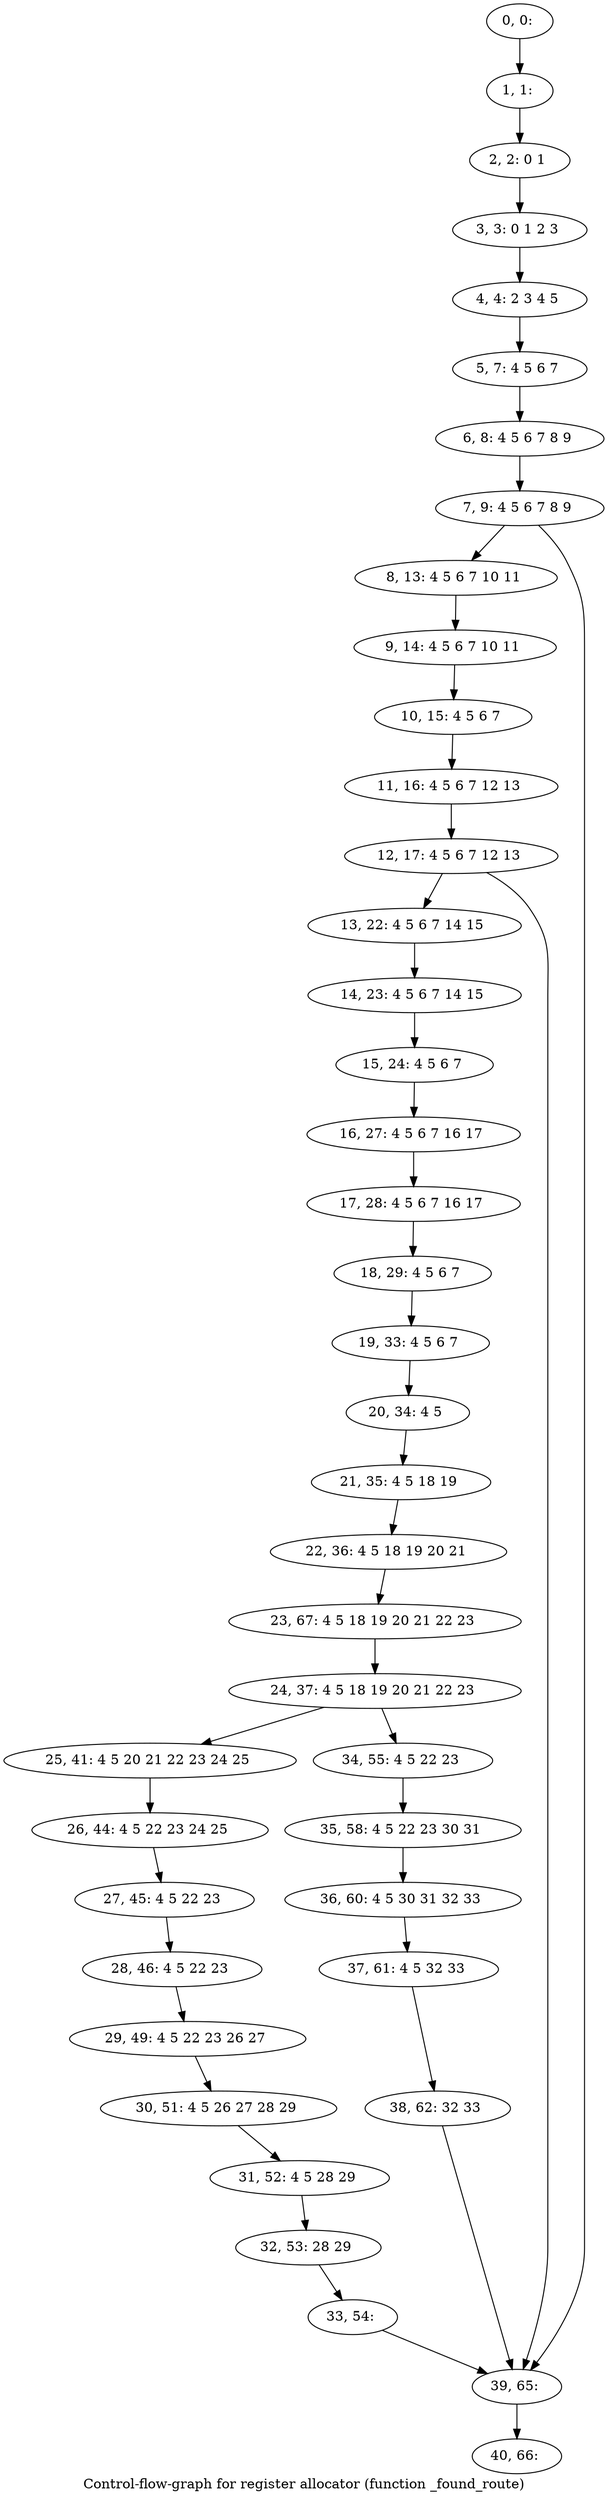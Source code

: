 digraph G {
graph [label="Control-flow-graph for register allocator (function _found_route)"]
0[label="0, 0: "];
1[label="1, 1: "];
2[label="2, 2: 0 1 "];
3[label="3, 3: 0 1 2 3 "];
4[label="4, 4: 2 3 4 5 "];
5[label="5, 7: 4 5 6 7 "];
6[label="6, 8: 4 5 6 7 8 9 "];
7[label="7, 9: 4 5 6 7 8 9 "];
8[label="8, 13: 4 5 6 7 10 11 "];
9[label="9, 14: 4 5 6 7 10 11 "];
10[label="10, 15: 4 5 6 7 "];
11[label="11, 16: 4 5 6 7 12 13 "];
12[label="12, 17: 4 5 6 7 12 13 "];
13[label="13, 22: 4 5 6 7 14 15 "];
14[label="14, 23: 4 5 6 7 14 15 "];
15[label="15, 24: 4 5 6 7 "];
16[label="16, 27: 4 5 6 7 16 17 "];
17[label="17, 28: 4 5 6 7 16 17 "];
18[label="18, 29: 4 5 6 7 "];
19[label="19, 33: 4 5 6 7 "];
20[label="20, 34: 4 5 "];
21[label="21, 35: 4 5 18 19 "];
22[label="22, 36: 4 5 18 19 20 21 "];
23[label="23, 67: 4 5 18 19 20 21 22 23 "];
24[label="24, 37: 4 5 18 19 20 21 22 23 "];
25[label="25, 41: 4 5 20 21 22 23 24 25 "];
26[label="26, 44: 4 5 22 23 24 25 "];
27[label="27, 45: 4 5 22 23 "];
28[label="28, 46: 4 5 22 23 "];
29[label="29, 49: 4 5 22 23 26 27 "];
30[label="30, 51: 4 5 26 27 28 29 "];
31[label="31, 52: 4 5 28 29 "];
32[label="32, 53: 28 29 "];
33[label="33, 54: "];
34[label="34, 55: 4 5 22 23 "];
35[label="35, 58: 4 5 22 23 30 31 "];
36[label="36, 60: 4 5 30 31 32 33 "];
37[label="37, 61: 4 5 32 33 "];
38[label="38, 62: 32 33 "];
39[label="39, 65: "];
40[label="40, 66: "];
0->1 ;
1->2 ;
2->3 ;
3->4 ;
4->5 ;
5->6 ;
6->7 ;
7->8 ;
7->39 ;
8->9 ;
9->10 ;
10->11 ;
11->12 ;
12->13 ;
12->39 ;
13->14 ;
14->15 ;
15->16 ;
16->17 ;
17->18 ;
18->19 ;
19->20 ;
20->21 ;
21->22 ;
22->23 ;
23->24 ;
24->25 ;
24->34 ;
25->26 ;
26->27 ;
27->28 ;
28->29 ;
29->30 ;
30->31 ;
31->32 ;
32->33 ;
33->39 ;
34->35 ;
35->36 ;
36->37 ;
37->38 ;
38->39 ;
39->40 ;
}

